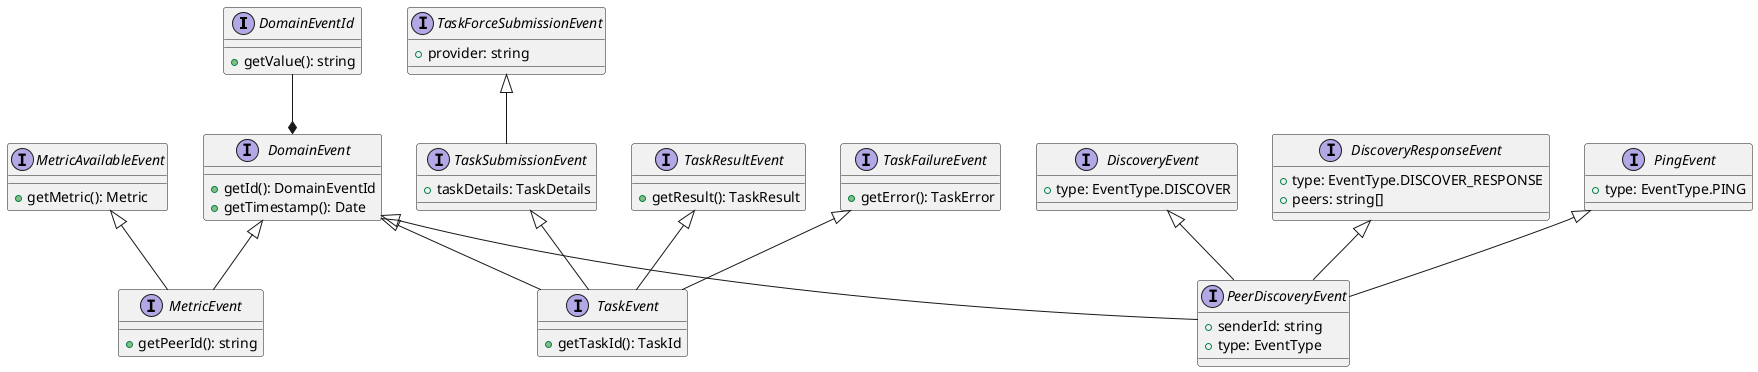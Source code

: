 /'
@startuml

interface DomainEventId {
  + getValue(): string
}

interface DomainEvent {
  + getId(): DomainEventId
  + getTimestamp(): Date
}

interface MetricEvent {
  + getPeerId(): string
}

interface MetricAvailableEvent {
  + getMetric(): Metric
}

interface TaskEvent {
  + getTaskId(): TaskId
}

interface TaskSubmissionEvent {
  + taskDetails: TaskDetails
}

interface TaskResultEvent {
  + getResult(): TaskResult
}

interface TaskFailureEvent {
  + getError(): TaskError
}

interface TaskForceSubmissionEvent {
  + provider: string
}

interface PeerDiscoveryEvent {
    + senderId: string
    + type: EventType
}

interface DiscoveryEvent {
    + type: EventType.DISCOVER
}

interface DiscoveryResponseEvent {
    + type: EventType.DISCOVER_RESPONSE
    + peers: string[]
}

interface PingEvent {
    + type: EventType.PING
}



DomainEvent *-up- DomainEventId

DomainEvent <|-- TaskEvent
TaskSubmissionEvent <|-- TaskEvent
TaskForceSubmissionEvent <|-- TaskSubmissionEvent
TaskResultEvent <|-- TaskEvent
TaskFailureEvent <|-- TaskEvent

DomainEvent <|-- MetricEvent
DomainEvent <|-- PeerDiscoveryEvent
DiscoveryEvent <|-- PeerDiscoveryEvent
DiscoveryResponseEvent <|-- PeerDiscoveryEvent
PingEvent <|-- PeerDiscoveryEvent
MetricAvailableEvent <|-- MetricEvent


@enduml
'/
